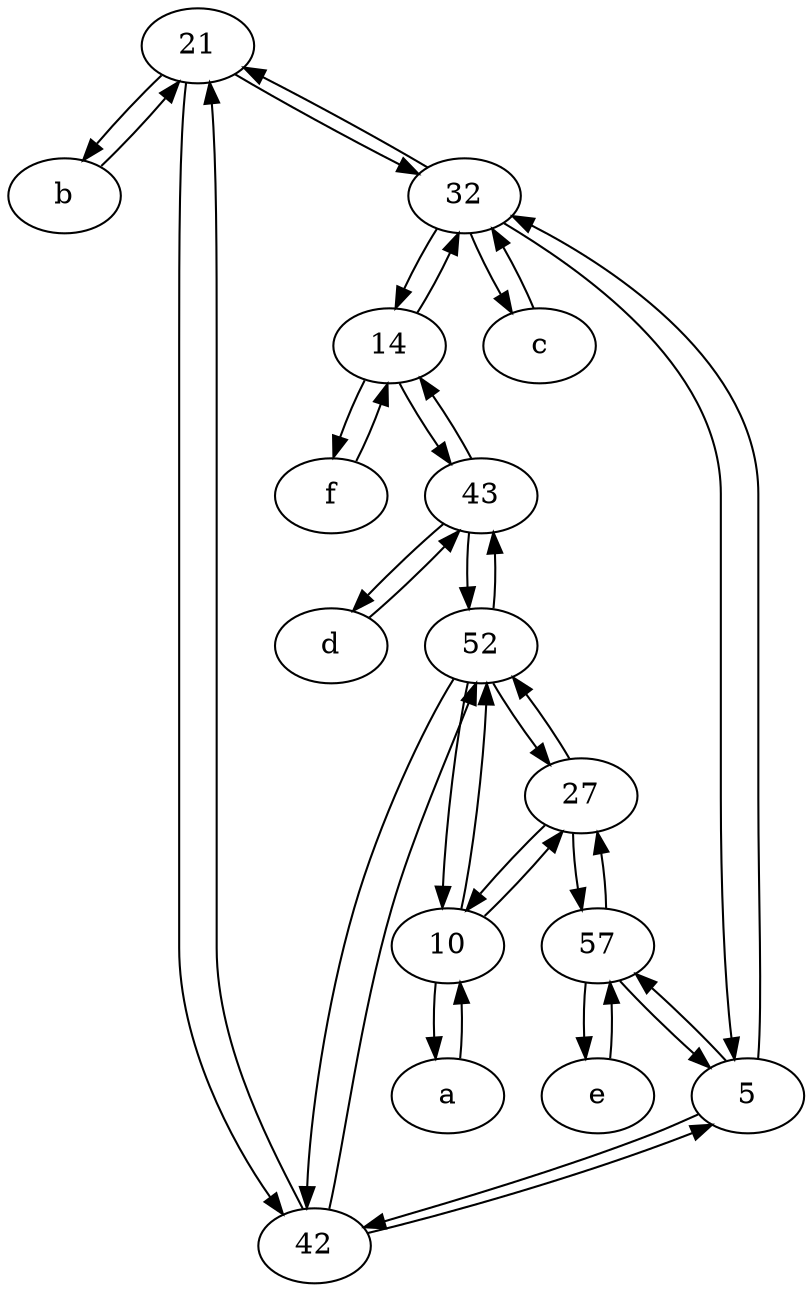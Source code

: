 digraph  {
	21;
	27;
	10;
	e [pos="30,50!"];
	b [pos="50,20!"];
	5;
	c [pos="20,10!"];
	52;
	32;
	d [pos="20,30!"];
	57;
	42;
	f [pos="15,45!"];
	a [pos="40,10!"];
	43;
	14;
	52 -> 42;
	10 -> 27;
	57 -> 27;
	21 -> 42;
	5 -> 32;
	27 -> 10;
	d -> 43;
	14 -> f;
	10 -> 52;
	14 -> 32;
	57 -> e;
	43 -> 52;
	32 -> 5;
	42 -> 52;
	5 -> 57;
	52 -> 10;
	27 -> 57;
	21 -> 32;
	21 -> b;
	42 -> 21;
	10 -> a;
	57 -> 5;
	27 -> 52;
	c -> 32;
	e -> 57;
	a -> 10;
	32 -> 21;
	42 -> 5;
	14 -> 43;
	32 -> 14;
	b -> 21;
	43 -> 14;
	5 -> 42;
	52 -> 27;
	43 -> d;
	f -> 14;
	52 -> 43;
	32 -> c;

	}